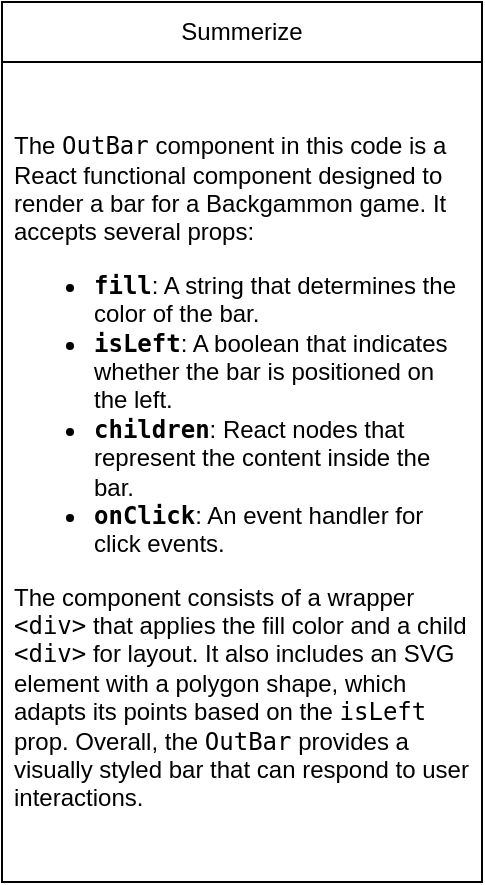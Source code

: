 <mxfile>
    <diagram id="ucQRVXv9W19qiHNVb-Y4" name="Page-1">
        <mxGraphModel dx="867" dy="602" grid="1" gridSize="10" guides="1" tooltips="1" connect="1" arrows="1" fold="1" page="1" pageScale="1" pageWidth="850" pageHeight="1100" math="0" shadow="0">
            <root>
                <mxCell id="0"/>
                <mxCell id="1" parent="0"/>
                <mxCell id="2" value="Summerize" style="swimlane;fontStyle=0;childLayout=stackLayout;horizontal=1;startSize=30;horizontalStack=0;resizeParent=1;resizeParentMax=0;resizeLast=0;collapsible=1;marginBottom=0;whiteSpace=wrap;html=1;" vertex="1" parent="1">
                    <mxGeometry x="40" y="40" width="240" height="440" as="geometry"/>
                </mxCell>
                <mxCell id="3" value="&lt;p&gt;The &lt;code&gt;OutBar&lt;/code&gt; component in this code is a React functional component designed to render a bar for a Backgammon game. It accepts several props:&lt;/p&gt;&lt;ul&gt;&lt;li&gt;&lt;strong&gt;&lt;code&gt;fill&lt;/code&gt;&lt;/strong&gt;: A string that determines the color of the bar.&lt;/li&gt;&lt;li&gt;&lt;strong&gt;&lt;code&gt;isLeft&lt;/code&gt;&lt;/strong&gt;: A boolean that indicates whether the bar is positioned on the left.&lt;/li&gt;&lt;li&gt;&lt;strong&gt;&lt;code&gt;children&lt;/code&gt;&lt;/strong&gt;: React nodes that represent the content inside the bar.&lt;/li&gt;&lt;li&gt;&lt;strong&gt;&lt;code&gt;onClick&lt;/code&gt;&lt;/strong&gt;: An event handler for click events.&lt;/li&gt;&lt;/ul&gt;&lt;p&gt;The component consists of a wrapper &lt;code&gt;&amp;lt;div&amp;gt;&lt;/code&gt; that applies the fill color and a child &lt;code&gt;&amp;lt;div&amp;gt;&lt;/code&gt; for layout. It also includes an SVG element with a polygon shape, which adapts its points based on the &lt;code&gt;isLeft&lt;/code&gt; prop. Overall, the &lt;code&gt;OutBar&lt;/code&gt; provides a visually styled bar that can respond to user interactions.&lt;/p&gt;" style="text;strokeColor=none;fillColor=none;align=left;verticalAlign=middle;spacingLeft=4;spacingRight=4;overflow=hidden;points=[[0,0.5],[1,0.5]];portConstraint=eastwest;rotatable=0;whiteSpace=wrap;html=1;" vertex="1" parent="2">
                    <mxGeometry y="30" width="240" height="410" as="geometry"/>
                </mxCell>
            </root>
        </mxGraphModel>
    </diagram>
</mxfile>